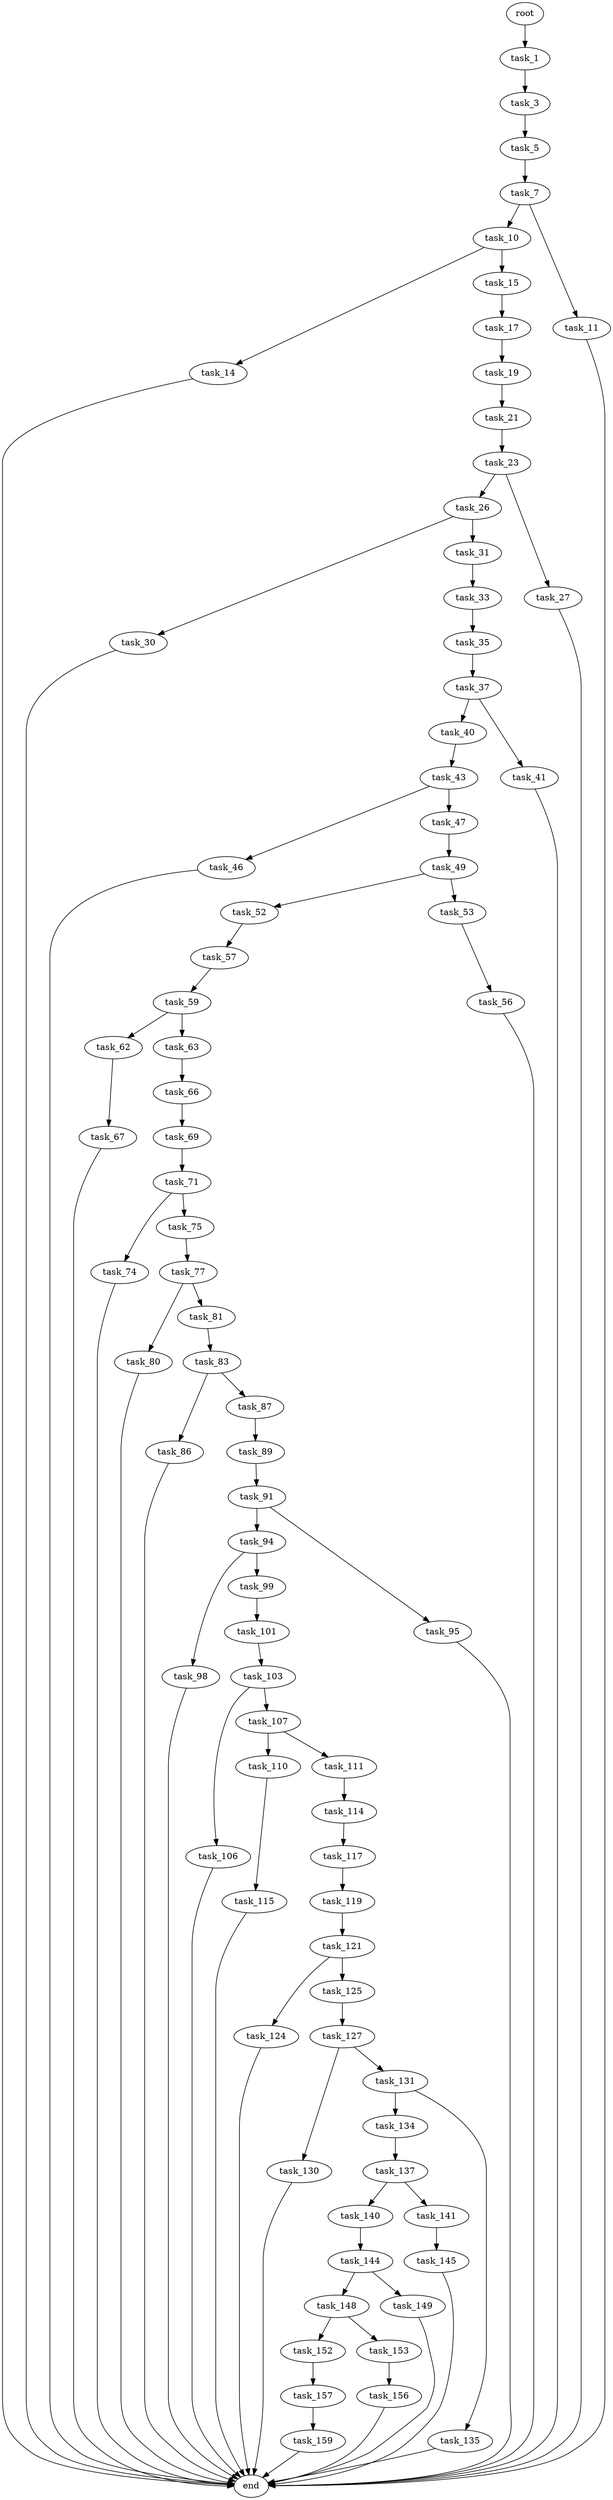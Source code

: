 digraph G {
  root [size="0.000000"];
  task_1 [size="823898849332.000000"];
  task_3 [size="23378153997.000000"];
  task_5 [size="4020110977.000000"];
  task_7 [size="8589934592.000000"];
  task_10 [size="318330012104.000000"];
  task_11 [size="324409419.000000"];
  task_14 [size="8589934592.000000"];
  task_15 [size="231928233984.000000"];
  end [size="0.000000"];
  task_17 [size="1281929159.000000"];
  task_19 [size="228166789038.000000"];
  task_21 [size="3753201683.000000"];
  task_23 [size="1009642828741.000000"];
  task_26 [size="307774429538.000000"];
  task_27 [size="28731704754.000000"];
  task_30 [size="14440308888.000000"];
  task_31 [size="198677967330.000000"];
  task_33 [size="134217728000.000000"];
  task_35 [size="330417122549.000000"];
  task_37 [size="1010565987.000000"];
  task_40 [size="403403933.000000"];
  task_41 [size="87497911296.000000"];
  task_43 [size="264529764320.000000"];
  task_46 [size="782757789696.000000"];
  task_47 [size="297257472256.000000"];
  task_49 [size="7192721941.000000"];
  task_52 [size="134217728000.000000"];
  task_53 [size="31710493882.000000"];
  task_57 [size="2093898678.000000"];
  task_56 [size="39625648433.000000"];
  task_59 [size="231928233984.000000"];
  task_62 [size="134217728000.000000"];
  task_63 [size="28991029248.000000"];
  task_67 [size="1073741824000.000000"];
  task_66 [size="134217728000.000000"];
  task_69 [size="1448751086.000000"];
  task_71 [size="5853903766.000000"];
  task_74 [size="28991029248.000000"];
  task_75 [size="2633322873.000000"];
  task_77 [size="3105248992.000000"];
  task_80 [size="134217728000.000000"];
  task_81 [size="26008332903.000000"];
  task_83 [size="368293445632.000000"];
  task_86 [size="183485000184.000000"];
  task_87 [size="549755813888.000000"];
  task_89 [size="28991029248.000000"];
  task_91 [size="653527499456.000000"];
  task_94 [size="832390088.000000"];
  task_95 [size="28991029248.000000"];
  task_98 [size="4936487126.000000"];
  task_99 [size="252757719474.000000"];
  task_101 [size="318161218564.000000"];
  task_103 [size="35301111982.000000"];
  task_106 [size="47496177800.000000"];
  task_107 [size="549755813888.000000"];
  task_110 [size="230250065039.000000"];
  task_111 [size="4481448072.000000"];
  task_115 [size="68719476736.000000"];
  task_114 [size="6618414720.000000"];
  task_117 [size="4386684509.000000"];
  task_119 [size="231928233984.000000"];
  task_121 [size="83766101273.000000"];
  task_124 [size="1073741824000.000000"];
  task_125 [size="44142209694.000000"];
  task_127 [size="549755813888.000000"];
  task_130 [size="1073741824000.000000"];
  task_131 [size="28991029248.000000"];
  task_134 [size="212761592131.000000"];
  task_135 [size="100639253255.000000"];
  task_137 [size="1846558218.000000"];
  task_140 [size="28919831390.000000"];
  task_141 [size="134217728000.000000"];
  task_144 [size="1073741824000.000000"];
  task_145 [size="549755813888.000000"];
  task_148 [size="11736093164.000000"];
  task_149 [size="18124054345.000000"];
  task_152 [size="28991029248.000000"];
  task_153 [size="17871837994.000000"];
  task_157 [size="231928233984.000000"];
  task_156 [size="335336630050.000000"];
  task_159 [size="28991029248.000000"];

  root -> task_1 [size="1.000000"];
  task_1 -> task_3 [size="536870912.000000"];
  task_3 -> task_5 [size="33554432.000000"];
  task_5 -> task_7 [size="209715200.000000"];
  task_7 -> task_10 [size="33554432.000000"];
  task_7 -> task_11 [size="33554432.000000"];
  task_10 -> task_14 [size="536870912.000000"];
  task_10 -> task_15 [size="536870912.000000"];
  task_11 -> end [size="1.000000"];
  task_14 -> end [size="1.000000"];
  task_15 -> task_17 [size="301989888.000000"];
  task_17 -> task_19 [size="33554432.000000"];
  task_19 -> task_21 [size="679477248.000000"];
  task_21 -> task_23 [size="209715200.000000"];
  task_23 -> task_26 [size="838860800.000000"];
  task_23 -> task_27 [size="838860800.000000"];
  task_26 -> task_30 [size="209715200.000000"];
  task_26 -> task_31 [size="209715200.000000"];
  task_27 -> end [size="1.000000"];
  task_30 -> end [size="1.000000"];
  task_31 -> task_33 [size="209715200.000000"];
  task_33 -> task_35 [size="209715200.000000"];
  task_35 -> task_37 [size="209715200.000000"];
  task_37 -> task_40 [size="75497472.000000"];
  task_37 -> task_41 [size="75497472.000000"];
  task_40 -> task_43 [size="33554432.000000"];
  task_41 -> end [size="1.000000"];
  task_43 -> task_46 [size="209715200.000000"];
  task_43 -> task_47 [size="209715200.000000"];
  task_46 -> end [size="1.000000"];
  task_47 -> task_49 [size="301989888.000000"];
  task_49 -> task_52 [size="301989888.000000"];
  task_49 -> task_53 [size="301989888.000000"];
  task_52 -> task_57 [size="209715200.000000"];
  task_53 -> task_56 [size="536870912.000000"];
  task_57 -> task_59 [size="33554432.000000"];
  task_56 -> end [size="1.000000"];
  task_59 -> task_62 [size="301989888.000000"];
  task_59 -> task_63 [size="301989888.000000"];
  task_62 -> task_67 [size="209715200.000000"];
  task_63 -> task_66 [size="75497472.000000"];
  task_67 -> end [size="1.000000"];
  task_66 -> task_69 [size="209715200.000000"];
  task_69 -> task_71 [size="33554432.000000"];
  task_71 -> task_74 [size="134217728.000000"];
  task_71 -> task_75 [size="134217728.000000"];
  task_74 -> end [size="1.000000"];
  task_75 -> task_77 [size="75497472.000000"];
  task_77 -> task_80 [size="75497472.000000"];
  task_77 -> task_81 [size="75497472.000000"];
  task_80 -> end [size="1.000000"];
  task_81 -> task_83 [size="838860800.000000"];
  task_83 -> task_86 [size="411041792.000000"];
  task_83 -> task_87 [size="411041792.000000"];
  task_86 -> end [size="1.000000"];
  task_87 -> task_89 [size="536870912.000000"];
  task_89 -> task_91 [size="75497472.000000"];
  task_91 -> task_94 [size="536870912.000000"];
  task_91 -> task_95 [size="536870912.000000"];
  task_94 -> task_98 [size="33554432.000000"];
  task_94 -> task_99 [size="33554432.000000"];
  task_95 -> end [size="1.000000"];
  task_98 -> end [size="1.000000"];
  task_99 -> task_101 [size="301989888.000000"];
  task_101 -> task_103 [size="301989888.000000"];
  task_103 -> task_106 [size="679477248.000000"];
  task_103 -> task_107 [size="679477248.000000"];
  task_106 -> end [size="1.000000"];
  task_107 -> task_110 [size="536870912.000000"];
  task_107 -> task_111 [size="536870912.000000"];
  task_110 -> task_115 [size="209715200.000000"];
  task_111 -> task_114 [size="209715200.000000"];
  task_115 -> end [size="1.000000"];
  task_114 -> task_117 [size="301989888.000000"];
  task_117 -> task_119 [size="411041792.000000"];
  task_119 -> task_121 [size="301989888.000000"];
  task_121 -> task_124 [size="75497472.000000"];
  task_121 -> task_125 [size="75497472.000000"];
  task_124 -> end [size="1.000000"];
  task_125 -> task_127 [size="33554432.000000"];
  task_127 -> task_130 [size="536870912.000000"];
  task_127 -> task_131 [size="536870912.000000"];
  task_130 -> end [size="1.000000"];
  task_131 -> task_134 [size="75497472.000000"];
  task_131 -> task_135 [size="75497472.000000"];
  task_134 -> task_137 [size="411041792.000000"];
  task_135 -> end [size="1.000000"];
  task_137 -> task_140 [size="33554432.000000"];
  task_137 -> task_141 [size="33554432.000000"];
  task_140 -> task_144 [size="679477248.000000"];
  task_141 -> task_145 [size="209715200.000000"];
  task_144 -> task_148 [size="838860800.000000"];
  task_144 -> task_149 [size="838860800.000000"];
  task_145 -> end [size="1.000000"];
  task_148 -> task_152 [size="209715200.000000"];
  task_148 -> task_153 [size="209715200.000000"];
  task_149 -> end [size="1.000000"];
  task_152 -> task_157 [size="75497472.000000"];
  task_153 -> task_156 [size="301989888.000000"];
  task_157 -> task_159 [size="301989888.000000"];
  task_156 -> end [size="1.000000"];
  task_159 -> end [size="1.000000"];
}
